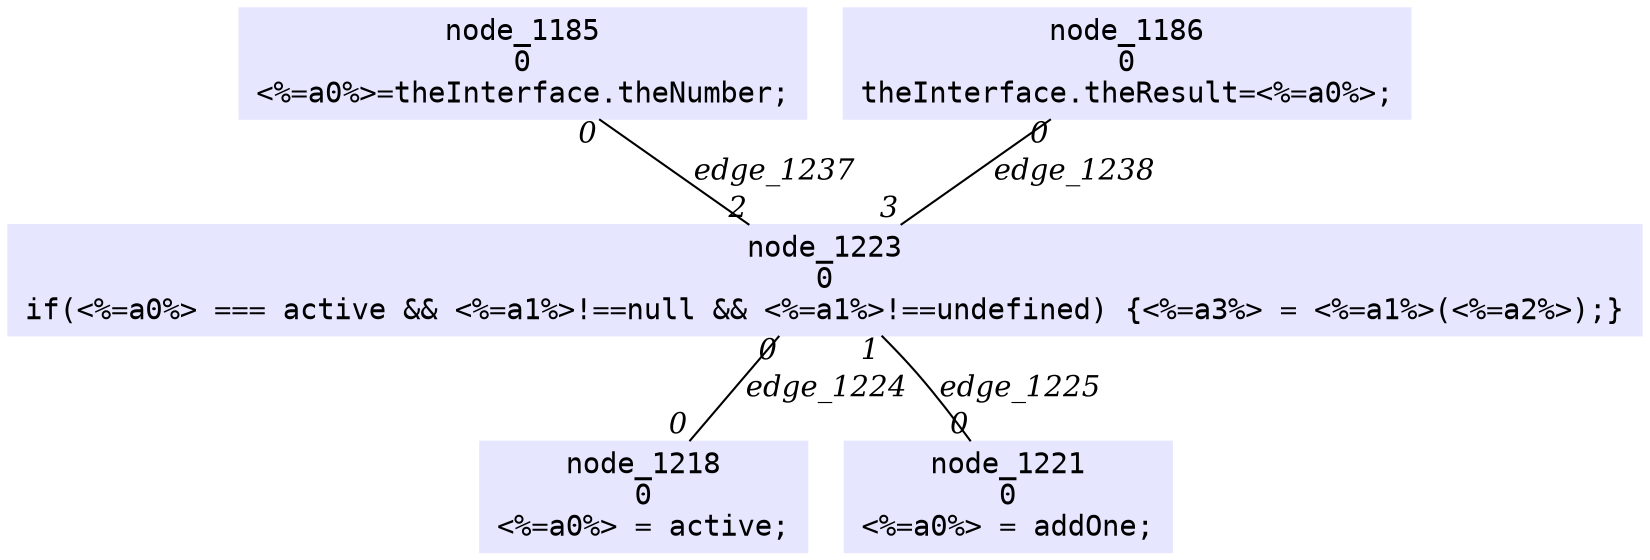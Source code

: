 digraph g{node_1185 [shape=box, style=filled, color="0.66 0.1 1.0", fontname="Courier", label="node_1185
0
<%=a0%>=theInterface.theNumber;
" ]
node_1186 [shape=box, style=filled, color="0.66 0.1 1.0", fontname="Courier", label="node_1186
0
theInterface.theResult=<%=a0%>;
" ]
node_1218 [shape=box, style=filled, color="0.66 0.1 1.0", fontname="Courier", label="node_1218
0
<%=a0%> = active;
" ]
node_1221 [shape=box, style=filled, color="0.66 0.1 1.0", fontname="Courier", label="node_1221
0
<%=a0%> = addOne;
" ]
node_1223 [shape=box, style=filled, color="0.66 0.1 1.0", fontname="Courier", label="node_1223
0
if(<%=a0%> === active && <%=a1%>!==null && <%=a1%>!==undefined) {<%=a3%> = <%=a1%>(<%=a2%>);}
" ]
node_1223 -> node_1218 [dir=none, arrowHead=none, fontname="Times-Italic", label="edge_1224",  headlabel="0", taillabel="0" ]
node_1223 -> node_1221 [dir=none, arrowHead=none, fontname="Times-Italic", label="edge_1225",  headlabel="0", taillabel="1" ]
node_1185 -> node_1223 [dir=none, arrowHead=none, fontname="Times-Italic", label="edge_1237",  headlabel="2", taillabel="0" ]
node_1186 -> node_1223 [dir=none, arrowHead=none, fontname="Times-Italic", label="edge_1238",  headlabel="3", taillabel="0" ]
}